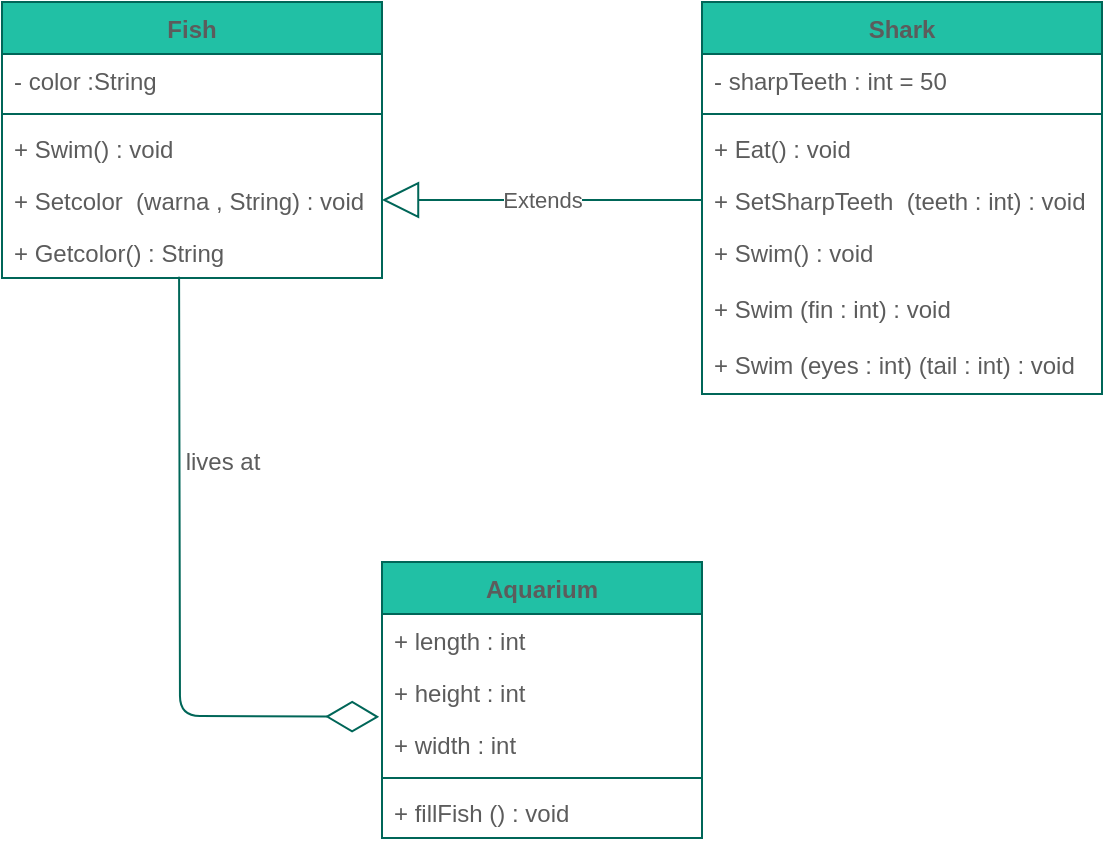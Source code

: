 <mxfile version="13.8.0" type="github">
  <diagram id="C5RBs43oDa-KdzZeNtuy" name="Page-1">
    <mxGraphModel dx="1017" dy="580" grid="1" gridSize="10" guides="1" tooltips="1" connect="1" arrows="1" fold="1" page="1" pageScale="1" pageWidth="827" pageHeight="1169" math="0" shadow="0">
      <root>
        <mxCell id="WIyWlLk6GJQsqaUBKTNV-0" />
        <mxCell id="WIyWlLk6GJQsqaUBKTNV-1" parent="WIyWlLk6GJQsqaUBKTNV-0" />
        <mxCell id="8ofb2ZtmvfIIO5sWU__c-4" value="Fish" style="swimlane;fontStyle=1;align=center;verticalAlign=top;childLayout=stackLayout;horizontal=1;startSize=26;horizontalStack=0;resizeParent=1;resizeParentMax=0;resizeLast=0;collapsible=1;marginBottom=0;fillColor=#21C0A5;strokeColor=#006658;fontColor=#5C5C5C;" vertex="1" parent="WIyWlLk6GJQsqaUBKTNV-1">
          <mxGeometry x="50" y="80" width="190" height="138" as="geometry" />
        </mxCell>
        <mxCell id="8ofb2ZtmvfIIO5sWU__c-5" value="- color :String&#xa;" style="text;strokeColor=none;fillColor=none;align=left;verticalAlign=top;spacingLeft=4;spacingRight=4;overflow=hidden;rotatable=0;points=[[0,0.5],[1,0.5]];portConstraint=eastwest;fontColor=#5C5C5C;" vertex="1" parent="8ofb2ZtmvfIIO5sWU__c-4">
          <mxGeometry y="26" width="190" height="26" as="geometry" />
        </mxCell>
        <mxCell id="8ofb2ZtmvfIIO5sWU__c-6" value="" style="line;strokeWidth=1;fillColor=none;align=left;verticalAlign=middle;spacingTop=-1;spacingLeft=3;spacingRight=3;rotatable=0;labelPosition=right;points=[];portConstraint=eastwest;strokeColor=#006658;fontColor=#5C5C5C;" vertex="1" parent="8ofb2ZtmvfIIO5sWU__c-4">
          <mxGeometry y="52" width="190" height="8" as="geometry" />
        </mxCell>
        <mxCell id="8ofb2ZtmvfIIO5sWU__c-11" value="+ Swim() : void" style="text;strokeColor=none;fillColor=none;align=left;verticalAlign=top;spacingLeft=4;spacingRight=4;overflow=hidden;rotatable=0;points=[[0,0.5],[1,0.5]];portConstraint=eastwest;fontColor=#5C5C5C;" vertex="1" parent="8ofb2ZtmvfIIO5sWU__c-4">
          <mxGeometry y="60" width="190" height="26" as="geometry" />
        </mxCell>
        <mxCell id="8ofb2ZtmvfIIO5sWU__c-12" value="+ Setcolor  (warna , String) : void" style="text;strokeColor=none;fillColor=none;align=left;verticalAlign=top;spacingLeft=4;spacingRight=4;overflow=hidden;rotatable=0;points=[[0,0.5],[1,0.5]];portConstraint=eastwest;fontColor=#5C5C5C;" vertex="1" parent="8ofb2ZtmvfIIO5sWU__c-4">
          <mxGeometry y="86" width="190" height="26" as="geometry" />
        </mxCell>
        <mxCell id="8ofb2ZtmvfIIO5sWU__c-13" value="+ Getcolor() : String" style="text;strokeColor=none;fillColor=none;align=left;verticalAlign=top;spacingLeft=4;spacingRight=4;overflow=hidden;rotatable=0;points=[[0,0.5],[1,0.5]];portConstraint=eastwest;fontColor=#5C5C5C;" vertex="1" parent="8ofb2ZtmvfIIO5sWU__c-4">
          <mxGeometry y="112" width="190" height="26" as="geometry" />
        </mxCell>
        <mxCell id="8ofb2ZtmvfIIO5sWU__c-27" value="Aquarium" style="swimlane;fontStyle=1;align=center;verticalAlign=top;childLayout=stackLayout;horizontal=1;startSize=26;horizontalStack=0;resizeParent=1;resizeParentMax=0;resizeLast=0;collapsible=1;marginBottom=0;fillColor=#21C0A5;strokeColor=#006658;fontColor=#5C5C5C;" vertex="1" parent="WIyWlLk6GJQsqaUBKTNV-1">
          <mxGeometry x="240" y="360" width="160" height="138" as="geometry" />
        </mxCell>
        <mxCell id="8ofb2ZtmvfIIO5sWU__c-28" value="+ length : int" style="text;strokeColor=none;fillColor=none;align=left;verticalAlign=top;spacingLeft=4;spacingRight=4;overflow=hidden;rotatable=0;points=[[0,0.5],[1,0.5]];portConstraint=eastwest;fontColor=#5C5C5C;" vertex="1" parent="8ofb2ZtmvfIIO5sWU__c-27">
          <mxGeometry y="26" width="160" height="26" as="geometry" />
        </mxCell>
        <mxCell id="8ofb2ZtmvfIIO5sWU__c-32" value="+ height : int" style="text;strokeColor=none;fillColor=none;align=left;verticalAlign=top;spacingLeft=4;spacingRight=4;overflow=hidden;rotatable=0;points=[[0,0.5],[1,0.5]];portConstraint=eastwest;fontColor=#5C5C5C;" vertex="1" parent="8ofb2ZtmvfIIO5sWU__c-27">
          <mxGeometry y="52" width="160" height="26" as="geometry" />
        </mxCell>
        <mxCell id="8ofb2ZtmvfIIO5sWU__c-31" value="+ width : int" style="text;strokeColor=none;fillColor=none;align=left;verticalAlign=top;spacingLeft=4;spacingRight=4;overflow=hidden;rotatable=0;points=[[0,0.5],[1,0.5]];portConstraint=eastwest;fontColor=#5C5C5C;" vertex="1" parent="8ofb2ZtmvfIIO5sWU__c-27">
          <mxGeometry y="78" width="160" height="26" as="geometry" />
        </mxCell>
        <mxCell id="8ofb2ZtmvfIIO5sWU__c-29" value="" style="line;strokeWidth=1;fillColor=none;align=left;verticalAlign=middle;spacingTop=-1;spacingLeft=3;spacingRight=3;rotatable=0;labelPosition=right;points=[];portConstraint=eastwest;strokeColor=#006658;fontColor=#5C5C5C;" vertex="1" parent="8ofb2ZtmvfIIO5sWU__c-27">
          <mxGeometry y="104" width="160" height="8" as="geometry" />
        </mxCell>
        <mxCell id="8ofb2ZtmvfIIO5sWU__c-30" value="+ fillFish () : void" style="text;strokeColor=none;fillColor=none;align=left;verticalAlign=top;spacingLeft=4;spacingRight=4;overflow=hidden;rotatable=0;points=[[0,0.5],[1,0.5]];portConstraint=eastwest;fontColor=#5C5C5C;" vertex="1" parent="8ofb2ZtmvfIIO5sWU__c-27">
          <mxGeometry y="112" width="160" height="26" as="geometry" />
        </mxCell>
        <mxCell id="8ofb2ZtmvfIIO5sWU__c-14" value="Shark" style="swimlane;fontStyle=1;align=center;verticalAlign=top;childLayout=stackLayout;horizontal=1;startSize=26;horizontalStack=0;resizeParent=1;resizeParentMax=0;resizeLast=0;collapsible=1;marginBottom=0;fillColor=#21C0A5;strokeColor=#006658;fontColor=#5C5C5C;" vertex="1" parent="WIyWlLk6GJQsqaUBKTNV-1">
          <mxGeometry x="400" y="80" width="200" height="196" as="geometry" />
        </mxCell>
        <mxCell id="8ofb2ZtmvfIIO5sWU__c-15" value="- sharpTeeth : int = 50" style="text;strokeColor=none;fillColor=none;align=left;verticalAlign=top;spacingLeft=4;spacingRight=4;overflow=hidden;rotatable=0;points=[[0,0.5],[1,0.5]];portConstraint=eastwest;fontColor=#5C5C5C;" vertex="1" parent="8ofb2ZtmvfIIO5sWU__c-14">
          <mxGeometry y="26" width="200" height="26" as="geometry" />
        </mxCell>
        <mxCell id="8ofb2ZtmvfIIO5sWU__c-16" value="" style="line;strokeWidth=1;fillColor=none;align=left;verticalAlign=middle;spacingTop=-1;spacingLeft=3;spacingRight=3;rotatable=0;labelPosition=right;points=[];portConstraint=eastwest;strokeColor=#006658;fontColor=#5C5C5C;" vertex="1" parent="8ofb2ZtmvfIIO5sWU__c-14">
          <mxGeometry y="52" width="200" height="8" as="geometry" />
        </mxCell>
        <mxCell id="8ofb2ZtmvfIIO5sWU__c-17" value="+ Eat() : void" style="text;strokeColor=none;fillColor=none;align=left;verticalAlign=top;spacingLeft=4;spacingRight=4;overflow=hidden;rotatable=0;points=[[0,0.5],[1,0.5]];portConstraint=eastwest;fontColor=#5C5C5C;" vertex="1" parent="8ofb2ZtmvfIIO5sWU__c-14">
          <mxGeometry y="60" width="200" height="26" as="geometry" />
        </mxCell>
        <mxCell id="8ofb2ZtmvfIIO5sWU__c-18" value="+ SetSharpTeeth  (teeth : int) : void" style="text;strokeColor=none;fillColor=none;align=left;verticalAlign=top;spacingLeft=4;spacingRight=4;overflow=hidden;rotatable=0;points=[[0,0.5],[1,0.5]];portConstraint=eastwest;fontColor=#5C5C5C;" vertex="1" parent="8ofb2ZtmvfIIO5sWU__c-14">
          <mxGeometry y="86" width="200" height="26" as="geometry" />
        </mxCell>
        <mxCell id="8ofb2ZtmvfIIO5sWU__c-24" value="+ Swim() : void" style="text;strokeColor=none;fillColor=none;align=left;verticalAlign=top;spacingLeft=4;spacingRight=4;overflow=hidden;rotatable=0;points=[[0,0.5],[1,0.5]];portConstraint=eastwest;fontColor=#5C5C5C;" vertex="1" parent="8ofb2ZtmvfIIO5sWU__c-14">
          <mxGeometry y="112" width="200" height="28" as="geometry" />
        </mxCell>
        <mxCell id="8ofb2ZtmvfIIO5sWU__c-25" value="+ Swim (fin : int) : void" style="text;strokeColor=none;fillColor=none;align=left;verticalAlign=top;spacingLeft=4;spacingRight=4;overflow=hidden;rotatable=0;points=[[0,0.5],[1,0.5]];portConstraint=eastwest;fontColor=#5C5C5C;" vertex="1" parent="8ofb2ZtmvfIIO5sWU__c-14">
          <mxGeometry y="140" width="200" height="28" as="geometry" />
        </mxCell>
        <mxCell id="8ofb2ZtmvfIIO5sWU__c-26" value="+ Swim (eyes : int) (tail : int) : void" style="text;strokeColor=none;fillColor=none;align=left;verticalAlign=top;spacingLeft=4;spacingRight=4;overflow=hidden;rotatable=0;points=[[0,0.5],[1,0.5]];portConstraint=eastwest;fontColor=#5C5C5C;" vertex="1" parent="8ofb2ZtmvfIIO5sWU__c-14">
          <mxGeometry y="168" width="200" height="28" as="geometry" />
        </mxCell>
        <mxCell id="8ofb2ZtmvfIIO5sWU__c-33" value="Extends" style="endArrow=block;endSize=16;endFill=0;html=1;entryX=1;entryY=0.5;entryDx=0;entryDy=0;strokeColor=#006658;fontColor=#5C5C5C;" edge="1" parent="WIyWlLk6GJQsqaUBKTNV-1" target="8ofb2ZtmvfIIO5sWU__c-12">
          <mxGeometry width="160" relative="1" as="geometry">
            <mxPoint x="400" y="179" as="sourcePoint" />
            <mxPoint x="640" y="320" as="targetPoint" />
            <Array as="points">
              <mxPoint x="320" y="179" />
            </Array>
          </mxGeometry>
        </mxCell>
        <mxCell id="8ofb2ZtmvfIIO5sWU__c-34" value="" style="endArrow=diamondThin;endFill=0;endSize=24;html=1;exitX=0.466;exitY=0.977;exitDx=0;exitDy=0;exitPerimeter=0;entryX=-0.009;entryY=0.977;entryDx=0;entryDy=0;entryPerimeter=0;strokeColor=#006658;fontColor=#5C5C5C;" edge="1" parent="WIyWlLk6GJQsqaUBKTNV-1" source="8ofb2ZtmvfIIO5sWU__c-13" target="8ofb2ZtmvfIIO5sWU__c-32">
          <mxGeometry width="160" relative="1" as="geometry">
            <mxPoint x="90" y="290" as="sourcePoint" />
            <mxPoint x="250" y="290" as="targetPoint" />
            <Array as="points">
              <mxPoint x="139" y="437" />
            </Array>
          </mxGeometry>
        </mxCell>
        <mxCell id="8ofb2ZtmvfIIO5sWU__c-36" value="lives at" style="text;html=1;align=center;verticalAlign=middle;resizable=0;points=[];autosize=1;fontColor=#5C5C5C;" vertex="1" parent="WIyWlLk6GJQsqaUBKTNV-1">
          <mxGeometry x="135" y="300" width="50" height="20" as="geometry" />
        </mxCell>
      </root>
    </mxGraphModel>
  </diagram>
</mxfile>
